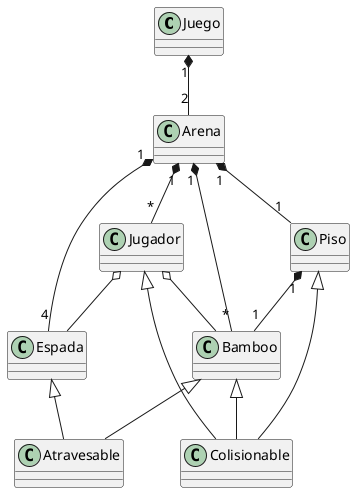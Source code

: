 @startuml espaditas

class Juego
class Jugador
class Espada
class Arena
class Bamboo
class Colisionable
class Atravesable
class Piso 



Juego "1" *--  "2" Arena


Arena "1" *-- "*" Bamboo
Arena "1" *-- "4" Espada
Arena "1" *-- "1" Piso
Arena "1" *-- "*" Jugador
Piso "1" *-- "1" Bamboo


Jugador o-- Bamboo
Jugador  o-- Espada


Bamboo <|-- Atravesable
Espada <|-- Atravesable

Jugador <|-- Colisionable
Bamboo <|-- Colisionable
Piso <|-- Colisionable


@enduml
